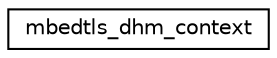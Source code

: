 digraph "Graphical Class Hierarchy"
{
 // LATEX_PDF_SIZE
  edge [fontname="Helvetica",fontsize="10",labelfontname="Helvetica",labelfontsize="10"];
  node [fontname="Helvetica",fontsize="10",shape=record];
  rankdir="LR";
  Node0 [label="mbedtls_dhm_context",height=0.2,width=0.4,color="black", fillcolor="white", style="filled",URL="$dd/d97/structmbedtls__dhm__context.html",tooltip="The DHM context structure."];
}
